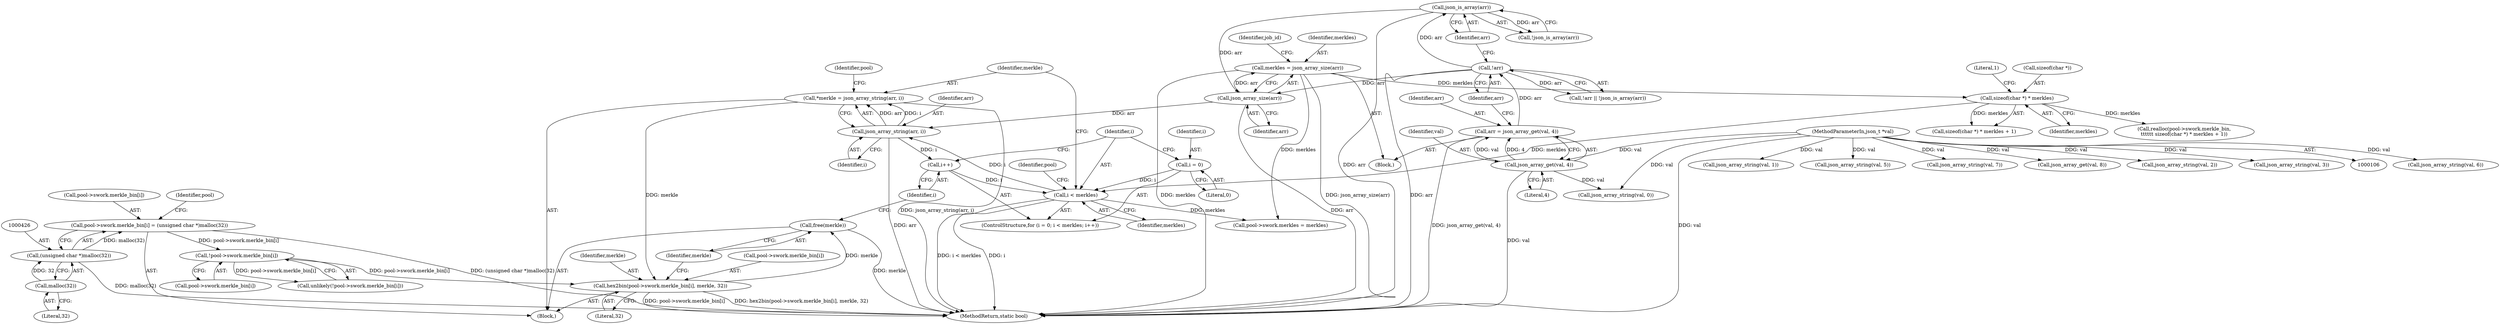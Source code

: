 digraph "0_sgminer_910c36089940e81fb85c65b8e63dcd2fac71470c@API" {
"1000452" [label="(Call,free(merkle))"];
"1000442" [label="(Call,hex2bin(pool->swork.merkle_bin[i], merkle, 32))"];
"1000431" [label="(Call,!pool->swork.merkle_bin[i])"];
"1000417" [label="(Call,pool->swork.merkle_bin[i] = (unsigned char *)malloc(32))"];
"1000425" [label="(Call,(unsigned char *)malloc(32))"];
"1000427" [label="(Call,malloc(32))"];
"1000412" [label="(Call,*merkle = json_array_string(arr, i))"];
"1000414" [label="(Call,json_array_string(arr, i))"];
"1000146" [label="(Call,json_array_size(arr))"];
"1000141" [label="(Call,json_is_array(arr))"];
"1000138" [label="(Call,!arr)"];
"1000131" [label="(Call,arr = json_array_get(val, 4))"];
"1000133" [label="(Call,json_array_get(val, 4))"];
"1000108" [label="(MethodParameterIn,json_t *val)"];
"1000405" [label="(Call,i < merkles)"];
"1000408" [label="(Call,i++)"];
"1000402" [label="(Call,i = 0)"];
"1000396" [label="(Call,sizeof(char *) * merkles)"];
"1000144" [label="(Call,merkles = json_array_size(arr))"];
"1000457" [label="(Identifier,pool)"];
"1000135" [label="(Literal,4)"];
"1000142" [label="(Identifier,arr)"];
"1000399" [label="(Identifier,merkles)"];
"1000138" [label="(Call,!arr)"];
"1000443" [label="(Call,pool->swork.merkle_bin[i])"];
"1000414" [label="(Call,json_array_string(arr, i))"];
"1000450" [label="(Identifier,merkle)"];
"1000175" [label="(Call,json_array_string(val, 6))"];
"1000451" [label="(Literal,32)"];
"1000401" [label="(ControlStructure,for (i = 0; i < merkles; i++))"];
"1000416" [label="(Identifier,i)"];
"1000149" [label="(Identifier,job_id)"];
"1000109" [label="(Block,)"];
"1000402" [label="(Call,i = 0)"];
"1000155" [label="(Call,json_array_string(val, 1))"];
"1000395" [label="(Call,sizeof(char *) * merkles + 1)"];
"1000409" [label="(Identifier,i)"];
"1000432" [label="(Call,pool->swork.merkle_bin[i])"];
"1000413" [label="(Identifier,merkle)"];
"1000139" [label="(Identifier,arr)"];
"1000397" [label="(Call,sizeof(char *))"];
"1000453" [label="(Identifier,merkle)"];
"1000108" [label="(MethodParameterIn,json_t *val)"];
"1000170" [label="(Call,json_array_string(val, 5))"];
"1000389" [label="(Call,realloc(pool->swork.merkle_bin,\n\t\t\t\t\t\t sizeof(char *) * merkles + 1))"];
"1000140" [label="(Call,!json_is_array(arr))"];
"1000427" [label="(Call,malloc(32))"];
"1000408" [label="(Call,i++)"];
"1000145" [label="(Identifier,merkles)"];
"1000406" [label="(Identifier,i)"];
"1000454" [label="(Call,pool->swork.merkles = merkles)"];
"1000452" [label="(Call,free(merkle))"];
"1000180" [label="(Call,json_array_string(val, 7))"];
"1000405" [label="(Call,i < merkles)"];
"1000435" [label="(Identifier,pool)"];
"1000186" [label="(Call,json_array_get(val, 8))"];
"1000404" [label="(Literal,0)"];
"1000410" [label="(Block,)"];
"1000131" [label="(Call,arr = json_array_get(val, 4))"];
"1000442" [label="(Call,hex2bin(pool->swork.merkle_bin[i], merkle, 32))"];
"1000425" [label="(Call,(unsigned char *)malloc(32))"];
"1000144" [label="(Call,merkles = json_array_size(arr))"];
"1000150" [label="(Call,json_array_string(val, 0))"];
"1000160" [label="(Call,json_array_string(val, 2))"];
"1000137" [label="(Call,!arr || !json_is_array(arr))"];
"1000428" [label="(Literal,32)"];
"1000396" [label="(Call,sizeof(char *) * merkles)"];
"1000132" [label="(Identifier,arr)"];
"1000412" [label="(Call,*merkle = json_array_string(arr, i))"];
"1000165" [label="(Call,json_array_string(val, 3))"];
"1000146" [label="(Call,json_array_size(arr))"];
"1000141" [label="(Call,json_is_array(arr))"];
"1000431" [label="(Call,!pool->swork.merkle_bin[i])"];
"1000407" [label="(Identifier,merkles)"];
"1000400" [label="(Literal,1)"];
"1000133" [label="(Call,json_array_get(val, 4))"];
"1000759" [label="(MethodReturn,static bool)"];
"1000147" [label="(Identifier,arr)"];
"1000417" [label="(Call,pool->swork.merkle_bin[i] = (unsigned char *)malloc(32))"];
"1000134" [label="(Identifier,val)"];
"1000430" [label="(Call,unlikely(!pool->swork.merkle_bin[i]))"];
"1000415" [label="(Identifier,arr)"];
"1000421" [label="(Identifier,pool)"];
"1000418" [label="(Call,pool->swork.merkle_bin[i])"];
"1000403" [label="(Identifier,i)"];
"1000452" -> "1000410"  [label="AST: "];
"1000452" -> "1000453"  [label="CFG: "];
"1000453" -> "1000452"  [label="AST: "];
"1000409" -> "1000452"  [label="CFG: "];
"1000452" -> "1000759"  [label="DDG: merkle"];
"1000442" -> "1000452"  [label="DDG: merkle"];
"1000442" -> "1000410"  [label="AST: "];
"1000442" -> "1000451"  [label="CFG: "];
"1000443" -> "1000442"  [label="AST: "];
"1000450" -> "1000442"  [label="AST: "];
"1000451" -> "1000442"  [label="AST: "];
"1000453" -> "1000442"  [label="CFG: "];
"1000442" -> "1000759"  [label="DDG: hex2bin(pool->swork.merkle_bin[i], merkle, 32)"];
"1000442" -> "1000759"  [label="DDG: pool->swork.merkle_bin[i]"];
"1000431" -> "1000442"  [label="DDG: pool->swork.merkle_bin[i]"];
"1000412" -> "1000442"  [label="DDG: merkle"];
"1000431" -> "1000430"  [label="AST: "];
"1000431" -> "1000432"  [label="CFG: "];
"1000432" -> "1000431"  [label="AST: "];
"1000430" -> "1000431"  [label="CFG: "];
"1000431" -> "1000430"  [label="DDG: pool->swork.merkle_bin[i]"];
"1000417" -> "1000431"  [label="DDG: pool->swork.merkle_bin[i]"];
"1000417" -> "1000410"  [label="AST: "];
"1000417" -> "1000425"  [label="CFG: "];
"1000418" -> "1000417"  [label="AST: "];
"1000425" -> "1000417"  [label="AST: "];
"1000435" -> "1000417"  [label="CFG: "];
"1000417" -> "1000759"  [label="DDG: (unsigned char *)malloc(32)"];
"1000425" -> "1000417"  [label="DDG: malloc(32)"];
"1000425" -> "1000427"  [label="CFG: "];
"1000426" -> "1000425"  [label="AST: "];
"1000427" -> "1000425"  [label="AST: "];
"1000425" -> "1000759"  [label="DDG: malloc(32)"];
"1000427" -> "1000425"  [label="DDG: 32"];
"1000427" -> "1000428"  [label="CFG: "];
"1000428" -> "1000427"  [label="AST: "];
"1000412" -> "1000410"  [label="AST: "];
"1000412" -> "1000414"  [label="CFG: "];
"1000413" -> "1000412"  [label="AST: "];
"1000414" -> "1000412"  [label="AST: "];
"1000421" -> "1000412"  [label="CFG: "];
"1000412" -> "1000759"  [label="DDG: json_array_string(arr, i)"];
"1000414" -> "1000412"  [label="DDG: arr"];
"1000414" -> "1000412"  [label="DDG: i"];
"1000414" -> "1000416"  [label="CFG: "];
"1000415" -> "1000414"  [label="AST: "];
"1000416" -> "1000414"  [label="AST: "];
"1000414" -> "1000759"  [label="DDG: arr"];
"1000414" -> "1000408"  [label="DDG: i"];
"1000146" -> "1000414"  [label="DDG: arr"];
"1000405" -> "1000414"  [label="DDG: i"];
"1000146" -> "1000144"  [label="AST: "];
"1000146" -> "1000147"  [label="CFG: "];
"1000147" -> "1000146"  [label="AST: "];
"1000144" -> "1000146"  [label="CFG: "];
"1000146" -> "1000759"  [label="DDG: arr"];
"1000146" -> "1000144"  [label="DDG: arr"];
"1000141" -> "1000146"  [label="DDG: arr"];
"1000138" -> "1000146"  [label="DDG: arr"];
"1000141" -> "1000140"  [label="AST: "];
"1000141" -> "1000142"  [label="CFG: "];
"1000142" -> "1000141"  [label="AST: "];
"1000140" -> "1000141"  [label="CFG: "];
"1000141" -> "1000759"  [label="DDG: arr"];
"1000141" -> "1000140"  [label="DDG: arr"];
"1000138" -> "1000141"  [label="DDG: arr"];
"1000138" -> "1000137"  [label="AST: "];
"1000138" -> "1000139"  [label="CFG: "];
"1000139" -> "1000138"  [label="AST: "];
"1000142" -> "1000138"  [label="CFG: "];
"1000137" -> "1000138"  [label="CFG: "];
"1000138" -> "1000759"  [label="DDG: arr"];
"1000138" -> "1000137"  [label="DDG: arr"];
"1000131" -> "1000138"  [label="DDG: arr"];
"1000131" -> "1000109"  [label="AST: "];
"1000131" -> "1000133"  [label="CFG: "];
"1000132" -> "1000131"  [label="AST: "];
"1000133" -> "1000131"  [label="AST: "];
"1000139" -> "1000131"  [label="CFG: "];
"1000131" -> "1000759"  [label="DDG: json_array_get(val, 4)"];
"1000133" -> "1000131"  [label="DDG: val"];
"1000133" -> "1000131"  [label="DDG: 4"];
"1000133" -> "1000135"  [label="CFG: "];
"1000134" -> "1000133"  [label="AST: "];
"1000135" -> "1000133"  [label="AST: "];
"1000133" -> "1000759"  [label="DDG: val"];
"1000108" -> "1000133"  [label="DDG: val"];
"1000133" -> "1000150"  [label="DDG: val"];
"1000108" -> "1000106"  [label="AST: "];
"1000108" -> "1000759"  [label="DDG: val"];
"1000108" -> "1000150"  [label="DDG: val"];
"1000108" -> "1000155"  [label="DDG: val"];
"1000108" -> "1000160"  [label="DDG: val"];
"1000108" -> "1000165"  [label="DDG: val"];
"1000108" -> "1000170"  [label="DDG: val"];
"1000108" -> "1000175"  [label="DDG: val"];
"1000108" -> "1000180"  [label="DDG: val"];
"1000108" -> "1000186"  [label="DDG: val"];
"1000405" -> "1000401"  [label="AST: "];
"1000405" -> "1000407"  [label="CFG: "];
"1000406" -> "1000405"  [label="AST: "];
"1000407" -> "1000405"  [label="AST: "];
"1000413" -> "1000405"  [label="CFG: "];
"1000457" -> "1000405"  [label="CFG: "];
"1000405" -> "1000759"  [label="DDG: i < merkles"];
"1000405" -> "1000759"  [label="DDG: i"];
"1000408" -> "1000405"  [label="DDG: i"];
"1000402" -> "1000405"  [label="DDG: i"];
"1000396" -> "1000405"  [label="DDG: merkles"];
"1000405" -> "1000454"  [label="DDG: merkles"];
"1000408" -> "1000401"  [label="AST: "];
"1000408" -> "1000409"  [label="CFG: "];
"1000409" -> "1000408"  [label="AST: "];
"1000406" -> "1000408"  [label="CFG: "];
"1000402" -> "1000401"  [label="AST: "];
"1000402" -> "1000404"  [label="CFG: "];
"1000403" -> "1000402"  [label="AST: "];
"1000404" -> "1000402"  [label="AST: "];
"1000406" -> "1000402"  [label="CFG: "];
"1000396" -> "1000395"  [label="AST: "];
"1000396" -> "1000399"  [label="CFG: "];
"1000397" -> "1000396"  [label="AST: "];
"1000399" -> "1000396"  [label="AST: "];
"1000400" -> "1000396"  [label="CFG: "];
"1000396" -> "1000389"  [label="DDG: merkles"];
"1000396" -> "1000395"  [label="DDG: merkles"];
"1000144" -> "1000396"  [label="DDG: merkles"];
"1000144" -> "1000109"  [label="AST: "];
"1000145" -> "1000144"  [label="AST: "];
"1000149" -> "1000144"  [label="CFG: "];
"1000144" -> "1000759"  [label="DDG: merkles"];
"1000144" -> "1000759"  [label="DDG: json_array_size(arr)"];
"1000144" -> "1000454"  [label="DDG: merkles"];
}
